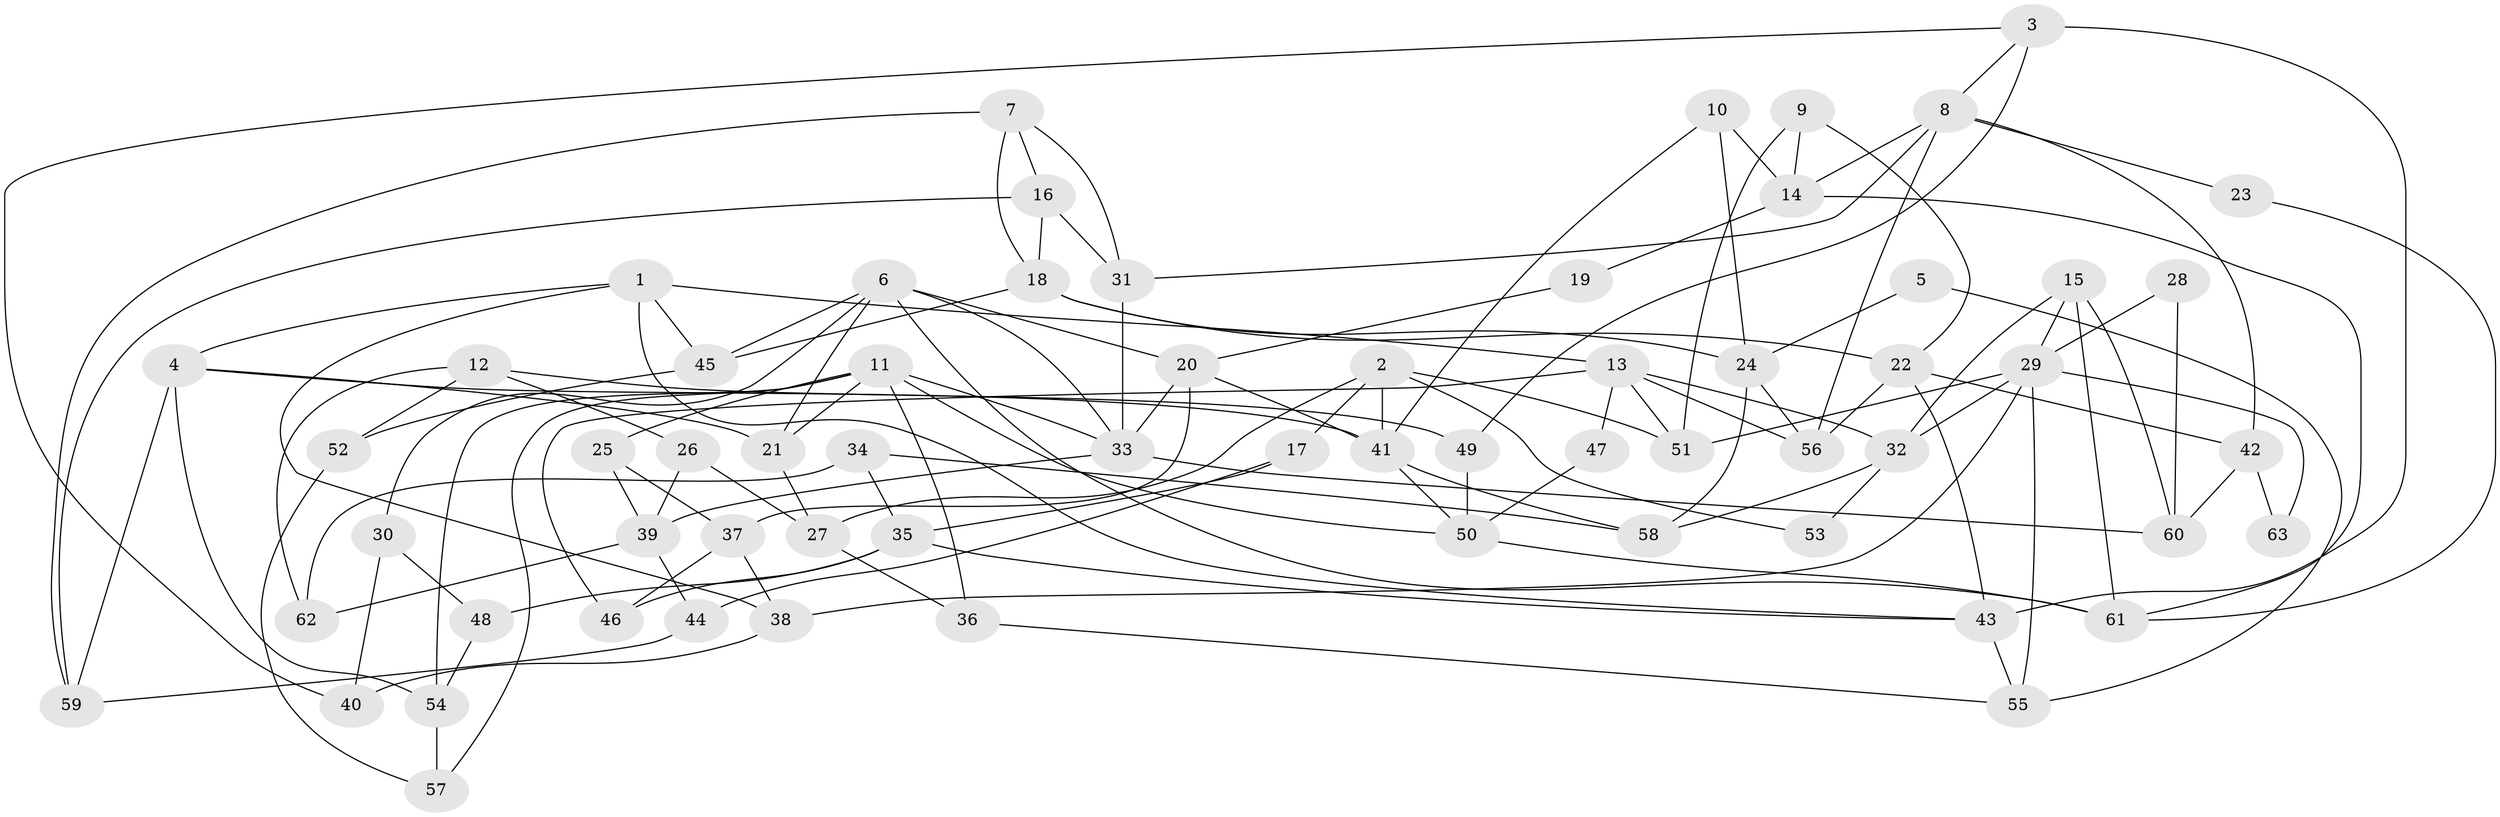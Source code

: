 // Generated by graph-tools (version 1.1) at 2025/51/03/09/25 04:51:49]
// undirected, 63 vertices, 126 edges
graph export_dot {
graph [start="1"]
  node [color=gray90,style=filled];
  1;
  2;
  3;
  4;
  5;
  6;
  7;
  8;
  9;
  10;
  11;
  12;
  13;
  14;
  15;
  16;
  17;
  18;
  19;
  20;
  21;
  22;
  23;
  24;
  25;
  26;
  27;
  28;
  29;
  30;
  31;
  32;
  33;
  34;
  35;
  36;
  37;
  38;
  39;
  40;
  41;
  42;
  43;
  44;
  45;
  46;
  47;
  48;
  49;
  50;
  51;
  52;
  53;
  54;
  55;
  56;
  57;
  58;
  59;
  60;
  61;
  62;
  63;
  1 -- 4;
  1 -- 13;
  1 -- 38;
  1 -- 43;
  1 -- 45;
  2 -- 41;
  2 -- 27;
  2 -- 17;
  2 -- 51;
  2 -- 53;
  3 -- 8;
  3 -- 43;
  3 -- 40;
  3 -- 49;
  4 -- 59;
  4 -- 54;
  4 -- 21;
  4 -- 41;
  5 -- 24;
  5 -- 55;
  6 -- 45;
  6 -- 21;
  6 -- 20;
  6 -- 30;
  6 -- 33;
  6 -- 61;
  7 -- 31;
  7 -- 18;
  7 -- 16;
  7 -- 59;
  8 -- 31;
  8 -- 56;
  8 -- 14;
  8 -- 23;
  8 -- 42;
  9 -- 22;
  9 -- 51;
  9 -- 14;
  10 -- 14;
  10 -- 41;
  10 -- 24;
  11 -- 50;
  11 -- 33;
  11 -- 21;
  11 -- 25;
  11 -- 36;
  11 -- 54;
  11 -- 57;
  12 -- 26;
  12 -- 49;
  12 -- 52;
  12 -- 62;
  13 -- 51;
  13 -- 32;
  13 -- 46;
  13 -- 47;
  13 -- 56;
  14 -- 19;
  14 -- 61;
  15 -- 61;
  15 -- 32;
  15 -- 29;
  15 -- 60;
  16 -- 59;
  16 -- 18;
  16 -- 31;
  17 -- 35;
  17 -- 44;
  18 -- 24;
  18 -- 22;
  18 -- 45;
  19 -- 20;
  20 -- 33;
  20 -- 37;
  20 -- 41;
  21 -- 27;
  22 -- 43;
  22 -- 42;
  22 -- 56;
  23 -- 61;
  24 -- 56;
  24 -- 58;
  25 -- 37;
  25 -- 39;
  26 -- 39;
  26 -- 27;
  27 -- 36;
  28 -- 29;
  28 -- 60;
  29 -- 38;
  29 -- 32;
  29 -- 51;
  29 -- 55;
  29 -- 63;
  30 -- 40;
  30 -- 48;
  31 -- 33;
  32 -- 58;
  32 -- 53;
  33 -- 60;
  33 -- 39;
  34 -- 58;
  34 -- 62;
  34 -- 35;
  35 -- 48;
  35 -- 43;
  35 -- 46;
  36 -- 55;
  37 -- 46;
  37 -- 38;
  38 -- 40;
  39 -- 44;
  39 -- 62;
  41 -- 50;
  41 -- 58;
  42 -- 60;
  42 -- 63;
  43 -- 55;
  44 -- 59;
  45 -- 52;
  47 -- 50;
  48 -- 54;
  49 -- 50;
  50 -- 61;
  52 -- 57;
  54 -- 57;
}
